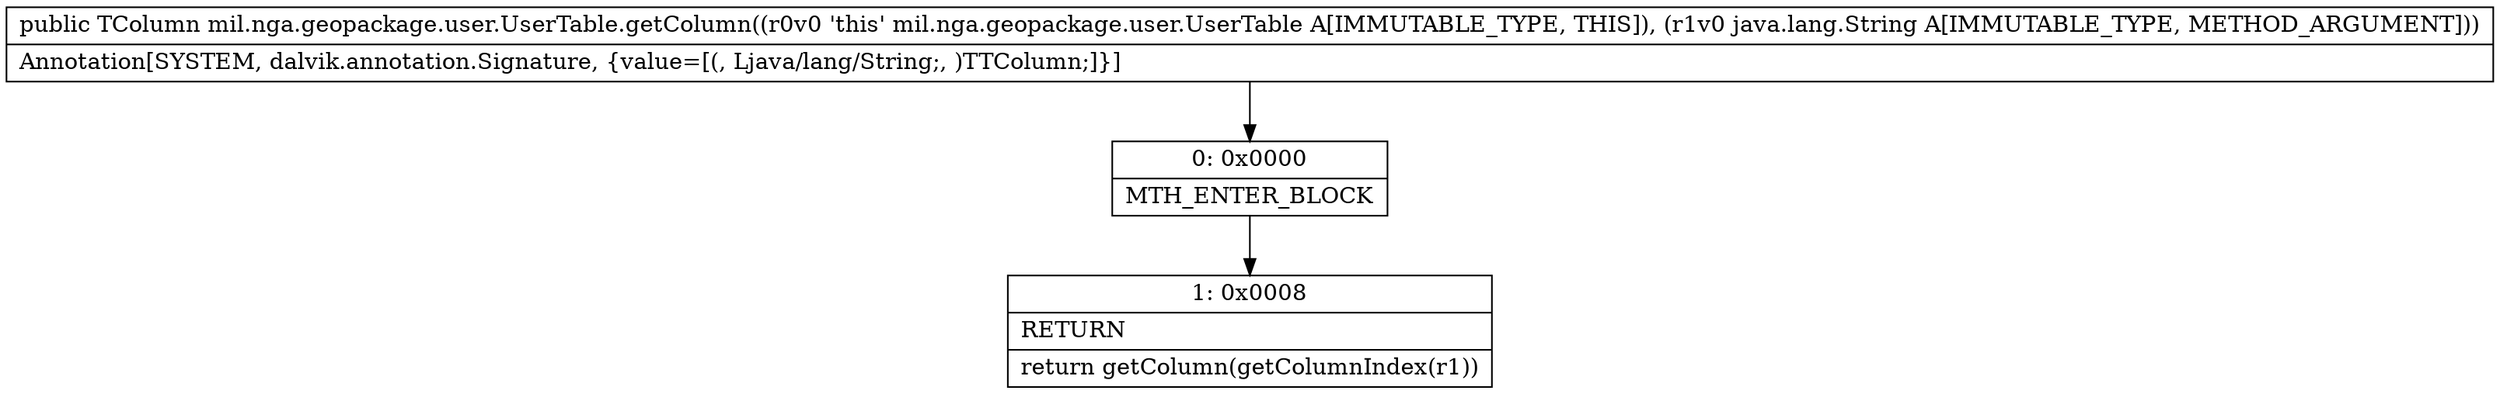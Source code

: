 digraph "CFG formil.nga.geopackage.user.UserTable.getColumn(Ljava\/lang\/String;)Lmil\/nga\/geopackage\/user\/UserColumn;" {
Node_0 [shape=record,label="{0\:\ 0x0000|MTH_ENTER_BLOCK\l}"];
Node_1 [shape=record,label="{1\:\ 0x0008|RETURN\l|return getColumn(getColumnIndex(r1))\l}"];
MethodNode[shape=record,label="{public TColumn mil.nga.geopackage.user.UserTable.getColumn((r0v0 'this' mil.nga.geopackage.user.UserTable A[IMMUTABLE_TYPE, THIS]), (r1v0 java.lang.String A[IMMUTABLE_TYPE, METHOD_ARGUMENT]))  | Annotation[SYSTEM, dalvik.annotation.Signature, \{value=[(, Ljava\/lang\/String;, )TTColumn;]\}]\l}"];
MethodNode -> Node_0;
Node_0 -> Node_1;
}

